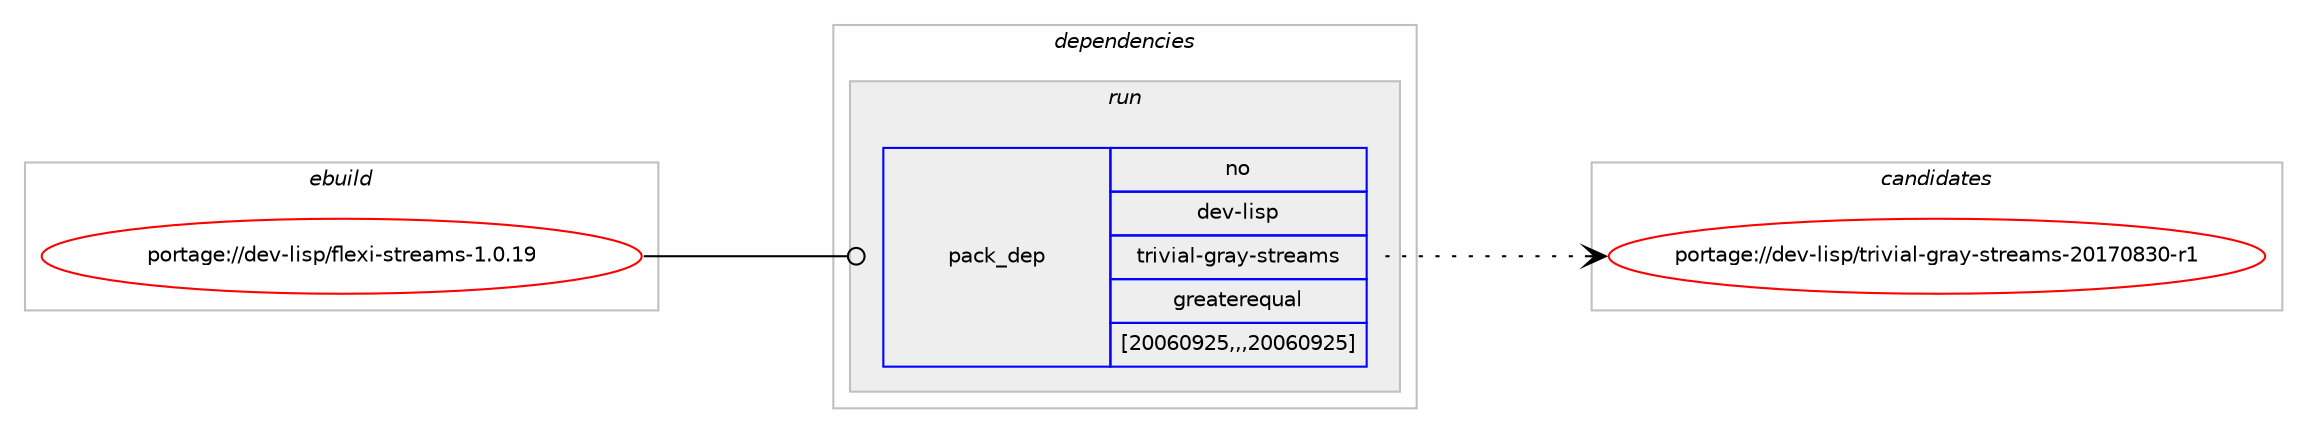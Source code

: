 digraph prolog {

# *************
# Graph options
# *************

newrank=true;
concentrate=true;
compound=true;
graph [rankdir=LR,fontname=Helvetica,fontsize=10,ranksep=1.5];#, ranksep=2.5, nodesep=0.2];
edge  [arrowhead=vee];
node  [fontname=Helvetica,fontsize=10];

# **********
# The ebuild
# **********

subgraph cluster_leftcol {
color=gray;
rank=same;
label=<<i>ebuild</i>>;
id [label="portage://dev-lisp/flexi-streams-1.0.19", color=red, width=4, href="../dev-lisp/flexi-streams-1.0.19.svg"];
}

# ****************
# The dependencies
# ****************

subgraph cluster_midcol {
color=gray;
label=<<i>dependencies</i>>;
subgraph cluster_compile {
fillcolor="#eeeeee";
style=filled;
label=<<i>compile</i>>;
}
subgraph cluster_compileandrun {
fillcolor="#eeeeee";
style=filled;
label=<<i>compile and run</i>>;
}
subgraph cluster_run {
fillcolor="#eeeeee";
style=filled;
label=<<i>run</i>>;
subgraph pack83805 {
dependency113033 [label=<<TABLE BORDER="0" CELLBORDER="1" CELLSPACING="0" CELLPADDING="4" WIDTH="220"><TR><TD ROWSPAN="6" CELLPADDING="30">pack_dep</TD></TR><TR><TD WIDTH="110">no</TD></TR><TR><TD>dev-lisp</TD></TR><TR><TD>trivial-gray-streams</TD></TR><TR><TD>greaterequal</TD></TR><TR><TD>[20060925,,,20060925]</TD></TR></TABLE>>, shape=none, color=blue];
}
id:e -> dependency113033:w [weight=20,style="solid",arrowhead="odot"];
}
}

# **************
# The candidates
# **************

subgraph cluster_choices {
rank=same;
color=gray;
label=<<i>candidates</i>>;

subgraph choice83805 {
color=black;
nodesep=1;
choice100101118451081051151124711611410511810597108451031149712145115116114101971091154550484955485651484511449 [label="portage://dev-lisp/trivial-gray-streams-20170830-r1", color=red, width=4,href="../dev-lisp/trivial-gray-streams-20170830-r1.svg"];
dependency113033:e -> choice100101118451081051151124711611410511810597108451031149712145115116114101971091154550484955485651484511449:w [style=dotted,weight="100"];
}
}

}

